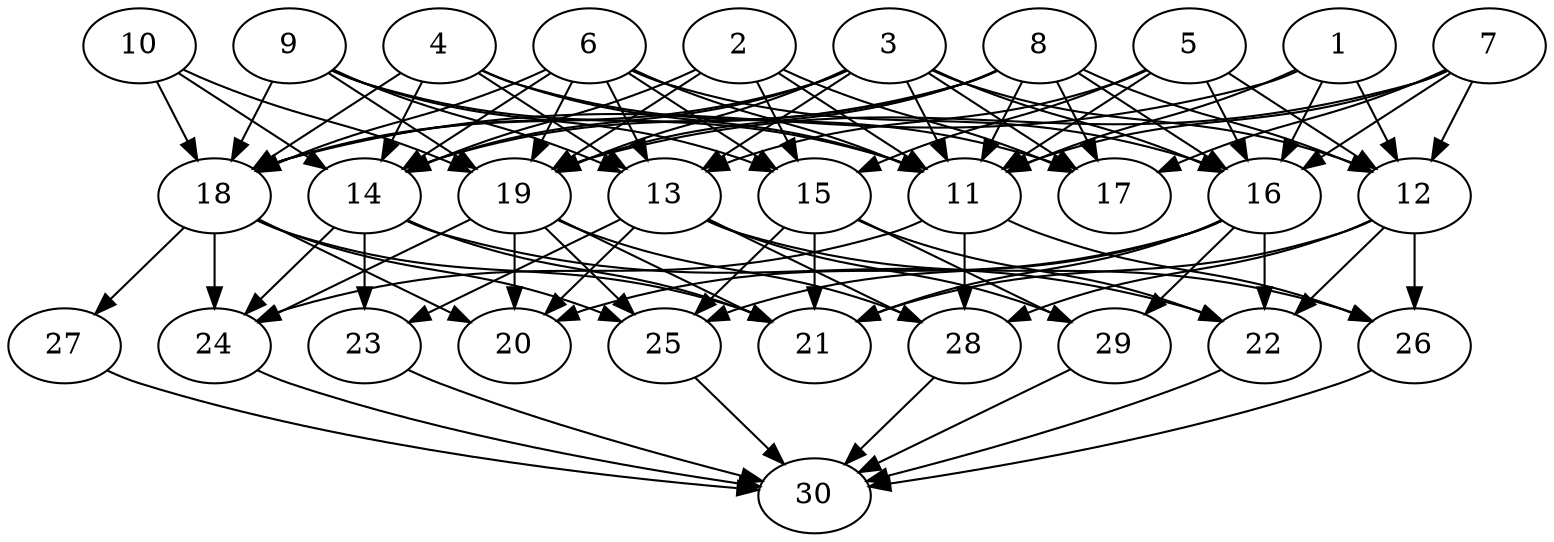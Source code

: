 // DAG automatically generated by daggen at Thu Oct  3 14:04:19 2019
// ./daggen --dot -n 30 --ccr 0.5 --fat 0.7 --regular 0.9 --density 0.9 --mindata 5242880 --maxdata 52428800 
digraph G {
  1 [size="75661312", alpha="0.02", expect_size="37830656"] 
  1 -> 11 [size ="37830656"]
  1 -> 12 [size ="37830656"]
  1 -> 16 [size ="37830656"]
  1 -> 18 [size ="37830656"]
  2 [size="94431232", alpha="0.15", expect_size="47215616"] 
  2 -> 11 [size ="47215616"]
  2 -> 14 [size ="47215616"]
  2 -> 15 [size ="47215616"]
  2 -> 17 [size ="47215616"]
  2 -> 19 [size ="47215616"]
  3 [size="99047424", alpha="0.06", expect_size="49523712"] 
  3 -> 11 [size ="49523712"]
  3 -> 12 [size ="49523712"]
  3 -> 13 [size ="49523712"]
  3 -> 14 [size ="49523712"]
  3 -> 16 [size ="49523712"]
  3 -> 17 [size ="49523712"]
  3 -> 18 [size ="49523712"]
  3 -> 19 [size ="49523712"]
  4 [size="97949696", alpha="0.07", expect_size="48974848"] 
  4 -> 11 [size ="48974848"]
  4 -> 13 [size ="48974848"]
  4 -> 14 [size ="48974848"]
  4 -> 17 [size ="48974848"]
  4 -> 18 [size ="48974848"]
  5 [size="90818560", alpha="0.06", expect_size="45409280"] 
  5 -> 11 [size ="45409280"]
  5 -> 12 [size ="45409280"]
  5 -> 13 [size ="45409280"]
  5 -> 15 [size ="45409280"]
  5 -> 16 [size ="45409280"]
  6 [size="42633216", alpha="0.01", expect_size="21316608"] 
  6 -> 11 [size ="21316608"]
  6 -> 13 [size ="21316608"]
  6 -> 14 [size ="21316608"]
  6 -> 15 [size ="21316608"]
  6 -> 16 [size ="21316608"]
  6 -> 18 [size ="21316608"]
  6 -> 19 [size ="21316608"]
  7 [size="40259584", alpha="0.01", expect_size="20129792"] 
  7 -> 11 [size ="20129792"]
  7 -> 12 [size ="20129792"]
  7 -> 16 [size ="20129792"]
  7 -> 17 [size ="20129792"]
  7 -> 19 [size ="20129792"]
  8 [size="99172352", alpha="0.01", expect_size="49586176"] 
  8 -> 11 [size ="49586176"]
  8 -> 12 [size ="49586176"]
  8 -> 14 [size ="49586176"]
  8 -> 16 [size ="49586176"]
  8 -> 17 [size ="49586176"]
  8 -> 18 [size ="49586176"]
  8 -> 19 [size ="49586176"]
  9 [size="101191680", alpha="0.08", expect_size="50595840"] 
  9 -> 11 [size ="50595840"]
  9 -> 13 [size ="50595840"]
  9 -> 15 [size ="50595840"]
  9 -> 18 [size ="50595840"]
  9 -> 19 [size ="50595840"]
  10 [size="55906304", alpha="0.07", expect_size="27953152"] 
  10 -> 14 [size ="27953152"]
  10 -> 18 [size ="27953152"]
  10 -> 19 [size ="27953152"]
  11 [size="28719104", alpha="0.12", expect_size="14359552"] 
  11 -> 24 [size ="14359552"]
  11 -> 26 [size ="14359552"]
  11 -> 28 [size ="14359552"]
  12 [size="38152192", alpha="0.01", expect_size="19076096"] 
  12 -> 21 [size ="19076096"]
  12 -> 22 [size ="19076096"]
  12 -> 26 [size ="19076096"]
  12 -> 28 [size ="19076096"]
  13 [size="14817280", alpha="0.05", expect_size="7408640"] 
  13 -> 20 [size ="7408640"]
  13 -> 23 [size ="7408640"]
  13 -> 26 [size ="7408640"]
  13 -> 28 [size ="7408640"]
  13 -> 29 [size ="7408640"]
  14 [size="44773376", alpha="0.01", expect_size="22386688"] 
  14 -> 21 [size ="22386688"]
  14 -> 22 [size ="22386688"]
  14 -> 23 [size ="22386688"]
  14 -> 24 [size ="22386688"]
  15 [size="75753472", alpha="0.08", expect_size="37876736"] 
  15 -> 21 [size ="37876736"]
  15 -> 22 [size ="37876736"]
  15 -> 25 [size ="37876736"]
  15 -> 29 [size ="37876736"]
  16 [size="102932480", alpha="0.06", expect_size="51466240"] 
  16 -> 20 [size ="51466240"]
  16 -> 21 [size ="51466240"]
  16 -> 22 [size ="51466240"]
  16 -> 25 [size ="51466240"]
  16 -> 29 [size ="51466240"]
  17 [size="11997184", alpha="0.10", expect_size="5998592"] 
  18 [size="15085568", alpha="0.07", expect_size="7542784"] 
  18 -> 20 [size ="7542784"]
  18 -> 21 [size ="7542784"]
  18 -> 24 [size ="7542784"]
  18 -> 25 [size ="7542784"]
  18 -> 27 [size ="7542784"]
  19 [size="20303872", alpha="0.09", expect_size="10151936"] 
  19 -> 20 [size ="10151936"]
  19 -> 21 [size ="10151936"]
  19 -> 24 [size ="10151936"]
  19 -> 25 [size ="10151936"]
  19 -> 28 [size ="10151936"]
  20 [size="56664064", alpha="0.18", expect_size="28332032"] 
  21 [size="90230784", alpha="0.02", expect_size="45115392"] 
  22 [size="51798016", alpha="0.03", expect_size="25899008"] 
  22 -> 30 [size ="25899008"]
  23 [size="56512512", alpha="0.03", expect_size="28256256"] 
  23 -> 30 [size ="28256256"]
  24 [size="80607232", alpha="0.02", expect_size="40303616"] 
  24 -> 30 [size ="40303616"]
  25 [size="85800960", alpha="0.18", expect_size="42900480"] 
  25 -> 30 [size ="42900480"]
  26 [size="28184576", alpha="0.00", expect_size="14092288"] 
  26 -> 30 [size ="14092288"]
  27 [size="54433792", alpha="0.09", expect_size="27216896"] 
  27 -> 30 [size ="27216896"]
  28 [size="102064128", alpha="0.16", expect_size="51032064"] 
  28 -> 30 [size ="51032064"]
  29 [size="38434816", alpha="0.03", expect_size="19217408"] 
  29 -> 30 [size ="19217408"]
  30 [size="79538176", alpha="0.20", expect_size="39769088"] 
}
